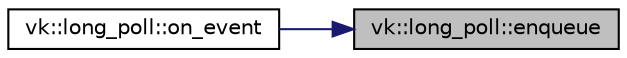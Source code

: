 digraph "vk::long_poll::enqueue"
{
 // LATEX_PDF_SIZE
  edge [fontname="Helvetica",fontsize="10",labelfontname="Helvetica",labelfontsize="10"];
  node [fontname="Helvetica",fontsize="10",shape=record];
  rankdir="RL";
  Node1 [label="vk::long_poll::enqueue",height=0.2,width=0.4,color="black", fillcolor="grey75", style="filled", fontcolor="black",tooltip=" "];
  Node1 -> Node2 [dir="back",color="midnightblue",fontsize="10",style="solid",fontname="Helvetica"];
  Node2 [label="vk::long_poll::on_event",height=0.2,width=0.4,color="black", fillcolor="white", style="filled",URL="$classvk_1_1long__poll.html#aad8dbc500124aac06a785c52ef25544e",tooltip=" "];
}
